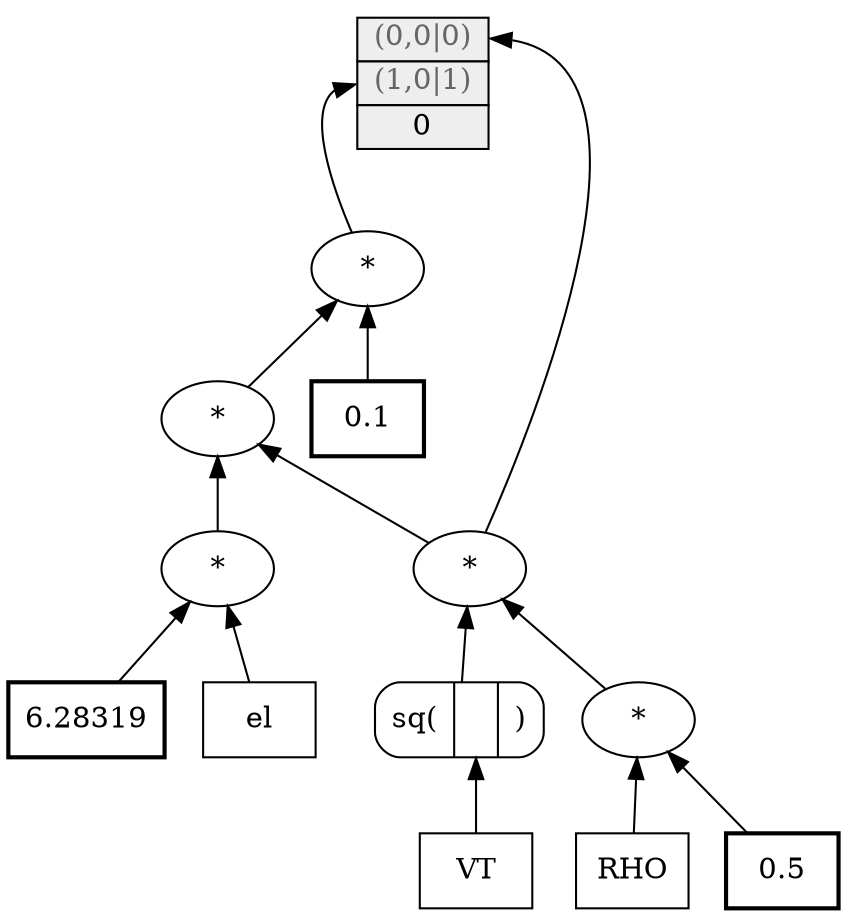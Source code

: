 digraph G {
rankdir=BT;
94892850835280 -> 0:f0;
94892851329392 -> 0:f1;
0 [label=<<TABLE BORDER="0" CELLBORDER="1" CELLSPACING="0"><TR><TD PORT='f0' BGCOLOR='#eeeeee'> <font color='#666666'>(0,0|0)</font> </TD></TR><TR><TD PORT='f1' BGCOLOR='#eeeeee'> <font color='#666666'>(1,0|1)</font> </TD></TR><TR><TD BGCOLOR='#eeeeee'>0</TD></TR></TABLE>>, shape=plaintext];
94892850947968 [label="sq(| <f0> | )", shape=Mrecord];
94892850619984 -> 94892850947968:f0;
94892850835200 [label="6.28319", shape=box, style=bold];
94892850835280 [label="*", shape=oval];
94892850352864 -> 94892850835280;
94892850947968 -> 94892850835280;
94892851329296 [label="*", shape=oval];
94892850835232 -> 94892851329296;
94892850835280 -> 94892851329296;
94892849752976 [label=RHO, shape=box, style=solid];
94892850619984 [label=VT, shape=box, style=solid];
94892850352864 [label="*", shape=oval];
94892850269024 -> 94892850352864;
94892849752976 -> 94892850352864;
94892850835232 [label="*", shape=oval];
94892850835200 -> 94892850835232;
94892849293680 -> 94892850835232;
94892850269024 [label="0.5", shape=box, style=bold];
94892851329440 [label="0.1", shape=box, style=bold];
94892851329392 [label="*", shape=oval];
94892851329440 -> 94892851329392;
94892851329296 -> 94892851329392;
94892849293680 [label=el, shape=box, style=solid];
}
